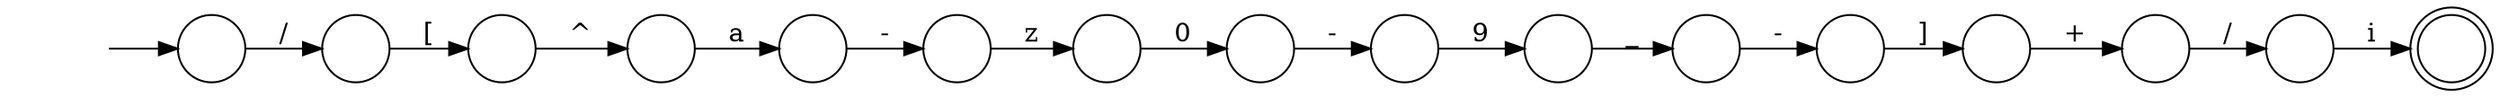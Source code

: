 digraph Automaton {
  rankdir = LR;
  0 [shape=circle,label=""];
  0 -> 15 [label="0"]
  1 [shape=circle,label=""];
  1 -> 14 [label="-"]
  2 [shape=circle,label=""];
  2 -> 13 [label="9"]
  3 [shape=circle,label=""];
  3 -> 6 [label="i"]
  4 [shape=circle,label=""];
  4 -> 3 [label="/"]
  5 [shape=circle,label=""];
  5 -> 4 [label="+"]
  6 [shape=doublecircle,label=""];
  7 [shape=circle,label=""];
  initial [shape=plaintext,label=""];
  initial -> 7
  7 -> 10 [label="/"]
  8 [shape=circle,label=""];
  8 -> 9 [label="^"]
  9 [shape=circle,label=""];
  9 -> 12 [label="a"]
  10 [shape=circle,label=""];
  10 -> 8 [label="["]
  11 [shape=circle,label=""];
  11 -> 0 [label="z"]
  12 [shape=circle,label=""];
  12 -> 11 [label="-"]
  13 [shape=circle,label=""];
  13 -> 1 [label="_"]
  14 [shape=circle,label=""];
  14 -> 5 [label="]"]
  15 [shape=circle,label=""];
  15 -> 2 [label="-"]
}
